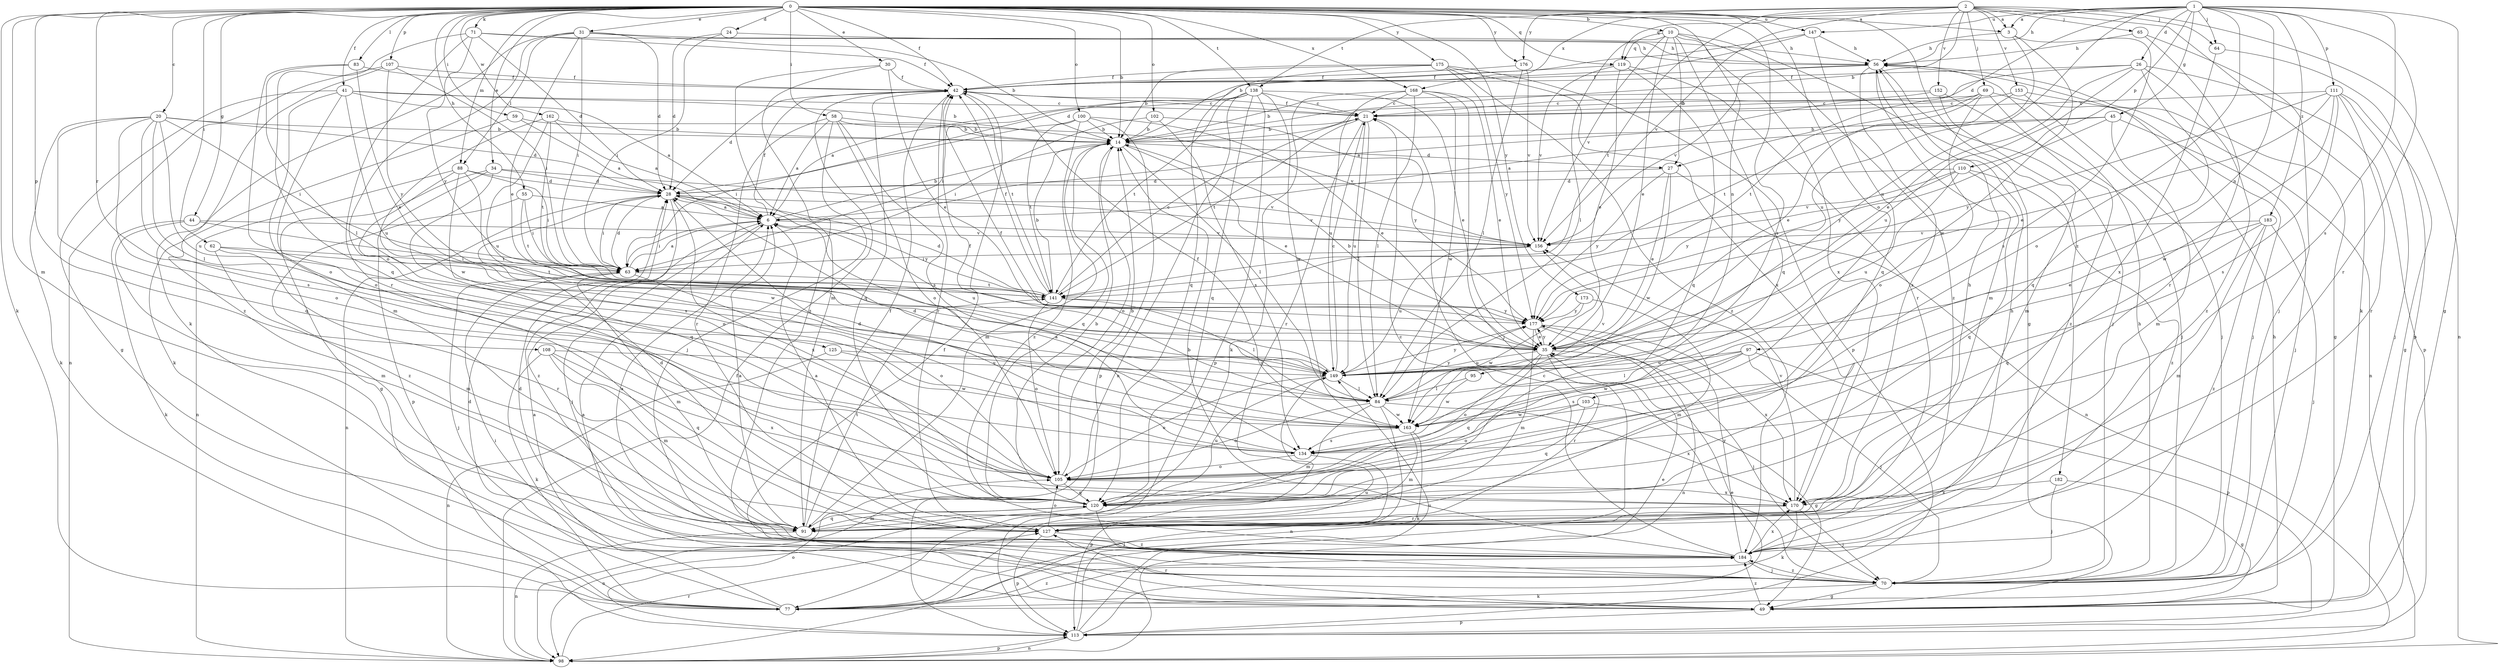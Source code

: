 strict digraph  {
0;
1;
2;
3;
6;
10;
14;
20;
21;
24;
26;
27;
28;
30;
31;
34;
35;
41;
42;
44;
45;
49;
55;
56;
58;
59;
62;
63;
64;
65;
69;
70;
71;
77;
83;
84;
88;
91;
95;
97;
98;
100;
102;
103;
105;
107;
108;
110;
111;
113;
119;
120;
125;
127;
134;
138;
141;
147;
149;
152;
153;
156;
162;
163;
168;
170;
173;
175;
176;
177;
182;
183;
184;
0 -> 3  [label=a];
0 -> 10  [label=b];
0 -> 14  [label=b];
0 -> 20  [label=c];
0 -> 24  [label=d];
0 -> 30  [label=e];
0 -> 31  [label=e];
0 -> 34  [label=e];
0 -> 41  [label=f];
0 -> 42  [label=f];
0 -> 44  [label=g];
0 -> 55  [label=h];
0 -> 58  [label=i];
0 -> 59  [label=i];
0 -> 62  [label=i];
0 -> 71  [label=k];
0 -> 77  [label=k];
0 -> 83  [label=l];
0 -> 88  [label=m];
0 -> 91  [label=m];
0 -> 95  [label=n];
0 -> 100  [label=o];
0 -> 102  [label=o];
0 -> 103  [label=o];
0 -> 107  [label=p];
0 -> 108  [label=p];
0 -> 119  [label=q];
0 -> 125  [label=r];
0 -> 134  [label=s];
0 -> 138  [label=t];
0 -> 147  [label=u];
0 -> 162  [label=w];
0 -> 168  [label=x];
0 -> 173  [label=y];
0 -> 175  [label=y];
0 -> 176  [label=y];
0 -> 182  [label=z];
1 -> 3  [label=a];
1 -> 26  [label=d];
1 -> 27  [label=d];
1 -> 45  [label=g];
1 -> 49  [label=g];
1 -> 56  [label=h];
1 -> 64  [label=j];
1 -> 97  [label=n];
1 -> 105  [label=o];
1 -> 110  [label=p];
1 -> 111  [label=p];
1 -> 119  [label=q];
1 -> 127  [label=r];
1 -> 134  [label=s];
1 -> 147  [label=u];
1 -> 149  [label=u];
1 -> 183  [label=z];
2 -> 3  [label=a];
2 -> 14  [label=b];
2 -> 64  [label=j];
2 -> 65  [label=j];
2 -> 69  [label=j];
2 -> 77  [label=k];
2 -> 98  [label=n];
2 -> 138  [label=t];
2 -> 141  [label=t];
2 -> 152  [label=v];
2 -> 153  [label=v];
2 -> 156  [label=v];
2 -> 168  [label=x];
2 -> 176  [label=y];
3 -> 56  [label=h];
3 -> 134  [label=s];
3 -> 149  [label=u];
3 -> 163  [label=w];
6 -> 14  [label=b];
6 -> 42  [label=f];
6 -> 63  [label=i];
6 -> 70  [label=j];
6 -> 149  [label=u];
6 -> 156  [label=v];
10 -> 27  [label=d];
10 -> 35  [label=e];
10 -> 49  [label=g];
10 -> 84  [label=l];
10 -> 119  [label=q];
10 -> 120  [label=q];
10 -> 156  [label=v];
10 -> 170  [label=x];
10 -> 184  [label=z];
14 -> 27  [label=d];
14 -> 35  [label=e];
14 -> 84  [label=l];
14 -> 91  [label=m];
14 -> 105  [label=o];
14 -> 120  [label=q];
20 -> 14  [label=b];
20 -> 28  [label=d];
20 -> 63  [label=i];
20 -> 77  [label=k];
20 -> 84  [label=l];
20 -> 105  [label=o];
20 -> 120  [label=q];
20 -> 134  [label=s];
20 -> 149  [label=u];
21 -> 14  [label=b];
21 -> 42  [label=f];
21 -> 84  [label=l];
21 -> 127  [label=r];
21 -> 141  [label=t];
21 -> 149  [label=u];
24 -> 28  [label=d];
24 -> 56  [label=h];
24 -> 63  [label=i];
26 -> 14  [label=b];
26 -> 35  [label=e];
26 -> 42  [label=f];
26 -> 113  [label=p];
26 -> 120  [label=q];
26 -> 149  [label=u];
26 -> 184  [label=z];
27 -> 28  [label=d];
27 -> 35  [label=e];
27 -> 98  [label=n];
27 -> 163  [label=w];
27 -> 177  [label=y];
28 -> 6  [label=a];
28 -> 63  [label=i];
28 -> 98  [label=n];
28 -> 156  [label=v];
28 -> 170  [label=x];
28 -> 177  [label=y];
28 -> 184  [label=z];
30 -> 35  [label=e];
30 -> 42  [label=f];
30 -> 91  [label=m];
30 -> 184  [label=z];
31 -> 14  [label=b];
31 -> 28  [label=d];
31 -> 35  [label=e];
31 -> 56  [label=h];
31 -> 63  [label=i];
31 -> 77  [label=k];
31 -> 105  [label=o];
31 -> 88  [label=l];
34 -> 28  [label=d];
34 -> 49  [label=g];
34 -> 113  [label=p];
34 -> 120  [label=q];
34 -> 156  [label=v];
35 -> 14  [label=b];
35 -> 70  [label=j];
35 -> 105  [label=o];
35 -> 120  [label=q];
35 -> 127  [label=r];
35 -> 149  [label=u];
35 -> 177  [label=y];
41 -> 6  [label=a];
41 -> 14  [label=b];
41 -> 21  [label=c];
41 -> 49  [label=g];
41 -> 91  [label=m];
41 -> 105  [label=o];
41 -> 149  [label=u];
42 -> 21  [label=c];
42 -> 28  [label=d];
42 -> 120  [label=q];
42 -> 127  [label=r];
42 -> 141  [label=t];
44 -> 77  [label=k];
44 -> 91  [label=m];
44 -> 141  [label=t];
44 -> 156  [label=v];
45 -> 6  [label=a];
45 -> 14  [label=b];
45 -> 70  [label=j];
45 -> 91  [label=m];
45 -> 177  [label=y];
49 -> 6  [label=a];
49 -> 42  [label=f];
49 -> 56  [label=h];
49 -> 63  [label=i];
49 -> 113  [label=p];
49 -> 127  [label=r];
49 -> 184  [label=z];
55 -> 6  [label=a];
55 -> 63  [label=i];
55 -> 141  [label=t];
55 -> 184  [label=z];
56 -> 42  [label=f];
56 -> 49  [label=g];
56 -> 70  [label=j];
56 -> 91  [label=m];
56 -> 156  [label=v];
56 -> 170  [label=x];
58 -> 6  [label=a];
58 -> 14  [label=b];
58 -> 70  [label=j];
58 -> 105  [label=o];
58 -> 127  [label=r];
58 -> 134  [label=s];
58 -> 156  [label=v];
59 -> 6  [label=a];
59 -> 14  [label=b];
59 -> 77  [label=k];
62 -> 63  [label=i];
62 -> 91  [label=m];
62 -> 127  [label=r];
62 -> 141  [label=t];
63 -> 6  [label=a];
63 -> 28  [label=d];
63 -> 70  [label=j];
63 -> 91  [label=m];
63 -> 105  [label=o];
63 -> 141  [label=t];
64 -> 113  [label=p];
64 -> 170  [label=x];
65 -> 56  [label=h];
65 -> 70  [label=j];
65 -> 127  [label=r];
69 -> 6  [label=a];
69 -> 21  [label=c];
69 -> 35  [label=e];
69 -> 70  [label=j];
69 -> 105  [label=o];
69 -> 141  [label=t];
69 -> 184  [label=z];
70 -> 28  [label=d];
70 -> 49  [label=g];
70 -> 56  [label=h];
70 -> 77  [label=k];
70 -> 184  [label=z];
71 -> 28  [label=d];
71 -> 42  [label=f];
71 -> 56  [label=h];
71 -> 120  [label=q];
71 -> 127  [label=r];
71 -> 177  [label=y];
77 -> 6  [label=a];
77 -> 28  [label=d];
77 -> 35  [label=e];
77 -> 149  [label=u];
77 -> 184  [label=z];
83 -> 35  [label=e];
83 -> 42  [label=f];
83 -> 84  [label=l];
83 -> 105  [label=o];
84 -> 42  [label=f];
84 -> 91  [label=m];
84 -> 98  [label=n];
84 -> 105  [label=o];
84 -> 156  [label=v];
84 -> 163  [label=w];
84 -> 170  [label=x];
84 -> 177  [label=y];
88 -> 28  [label=d];
88 -> 63  [label=i];
88 -> 98  [label=n];
88 -> 105  [label=o];
88 -> 134  [label=s];
88 -> 163  [label=w];
91 -> 6  [label=a];
91 -> 42  [label=f];
91 -> 98  [label=n];
91 -> 120  [label=q];
91 -> 141  [label=t];
95 -> 84  [label=l];
95 -> 163  [label=w];
97 -> 70  [label=j];
97 -> 84  [label=l];
97 -> 113  [label=p];
97 -> 134  [label=s];
97 -> 149  [label=u];
97 -> 163  [label=w];
98 -> 42  [label=f];
98 -> 113  [label=p];
98 -> 127  [label=r];
100 -> 14  [label=b];
100 -> 35  [label=e];
100 -> 63  [label=i];
100 -> 113  [label=p];
100 -> 141  [label=t];
100 -> 184  [label=z];
102 -> 14  [label=b];
102 -> 63  [label=i];
102 -> 134  [label=s];
102 -> 177  [label=y];
103 -> 49  [label=g];
103 -> 105  [label=o];
103 -> 120  [label=q];
103 -> 163  [label=w];
105 -> 14  [label=b];
105 -> 120  [label=q];
105 -> 170  [label=x];
107 -> 42  [label=f];
107 -> 63  [label=i];
107 -> 98  [label=n];
107 -> 177  [label=y];
107 -> 184  [label=z];
108 -> 77  [label=k];
108 -> 91  [label=m];
108 -> 120  [label=q];
108 -> 149  [label=u];
108 -> 170  [label=x];
110 -> 28  [label=d];
110 -> 120  [label=q];
110 -> 149  [label=u];
110 -> 156  [label=v];
110 -> 177  [label=y];
110 -> 184  [label=z];
111 -> 21  [label=c];
111 -> 35  [label=e];
111 -> 49  [label=g];
111 -> 70  [label=j];
111 -> 127  [label=r];
111 -> 134  [label=s];
111 -> 163  [label=w];
111 -> 177  [label=y];
113 -> 21  [label=c];
113 -> 35  [label=e];
113 -> 98  [label=n];
113 -> 105  [label=o];
113 -> 149  [label=u];
119 -> 35  [label=e];
119 -> 42  [label=f];
119 -> 120  [label=q];
119 -> 127  [label=r];
119 -> 156  [label=v];
120 -> 14  [label=b];
120 -> 70  [label=j];
120 -> 91  [label=m];
120 -> 98  [label=n];
120 -> 149  [label=u];
125 -> 98  [label=n];
125 -> 149  [label=u];
125 -> 163  [label=w];
127 -> 6  [label=a];
127 -> 28  [label=d];
127 -> 105  [label=o];
127 -> 113  [label=p];
127 -> 184  [label=z];
134 -> 6  [label=a];
134 -> 28  [label=d];
134 -> 105  [label=o];
134 -> 113  [label=p];
138 -> 6  [label=a];
138 -> 21  [label=c];
138 -> 35  [label=e];
138 -> 63  [label=i];
138 -> 98  [label=n];
138 -> 113  [label=p];
138 -> 120  [label=q];
138 -> 141  [label=t];
138 -> 163  [label=w];
141 -> 14  [label=b];
141 -> 21  [label=c];
141 -> 28  [label=d];
141 -> 42  [label=f];
141 -> 84  [label=l];
141 -> 105  [label=o];
141 -> 177  [label=y];
147 -> 14  [label=b];
147 -> 28  [label=d];
147 -> 56  [label=h];
147 -> 120  [label=q];
149 -> 21  [label=c];
149 -> 42  [label=f];
149 -> 84  [label=l];
149 -> 105  [label=o];
149 -> 177  [label=y];
152 -> 14  [label=b];
152 -> 21  [label=c];
152 -> 70  [label=j];
152 -> 91  [label=m];
153 -> 21  [label=c];
153 -> 70  [label=j];
153 -> 98  [label=n];
153 -> 141  [label=t];
156 -> 63  [label=i];
156 -> 149  [label=u];
162 -> 6  [label=a];
162 -> 14  [label=b];
162 -> 141  [label=t];
162 -> 149  [label=u];
162 -> 163  [label=w];
163 -> 28  [label=d];
163 -> 42  [label=f];
163 -> 77  [label=k];
163 -> 91  [label=m];
163 -> 134  [label=s];
168 -> 21  [label=c];
168 -> 35  [label=e];
168 -> 70  [label=j];
168 -> 77  [label=k];
168 -> 84  [label=l];
168 -> 149  [label=u];
168 -> 163  [label=w];
170 -> 56  [label=h];
170 -> 70  [label=j];
170 -> 77  [label=k];
170 -> 127  [label=r];
170 -> 156  [label=v];
173 -> 91  [label=m];
173 -> 163  [label=w];
173 -> 177  [label=y];
175 -> 14  [label=b];
175 -> 42  [label=f];
175 -> 113  [label=p];
175 -> 120  [label=q];
175 -> 170  [label=x];
175 -> 177  [label=y];
175 -> 184  [label=z];
176 -> 42  [label=f];
176 -> 84  [label=l];
176 -> 156  [label=v];
177 -> 35  [label=e];
177 -> 91  [label=m];
177 -> 98  [label=n];
177 -> 170  [label=x];
182 -> 49  [label=g];
182 -> 70  [label=j];
182 -> 170  [label=x];
183 -> 35  [label=e];
183 -> 70  [label=j];
183 -> 91  [label=m];
183 -> 120  [label=q];
183 -> 156  [label=v];
183 -> 184  [label=z];
184 -> 6  [label=a];
184 -> 14  [label=b];
184 -> 21  [label=c];
184 -> 56  [label=h];
184 -> 70  [label=j];
184 -> 170  [label=x];
184 -> 177  [label=y];
}
